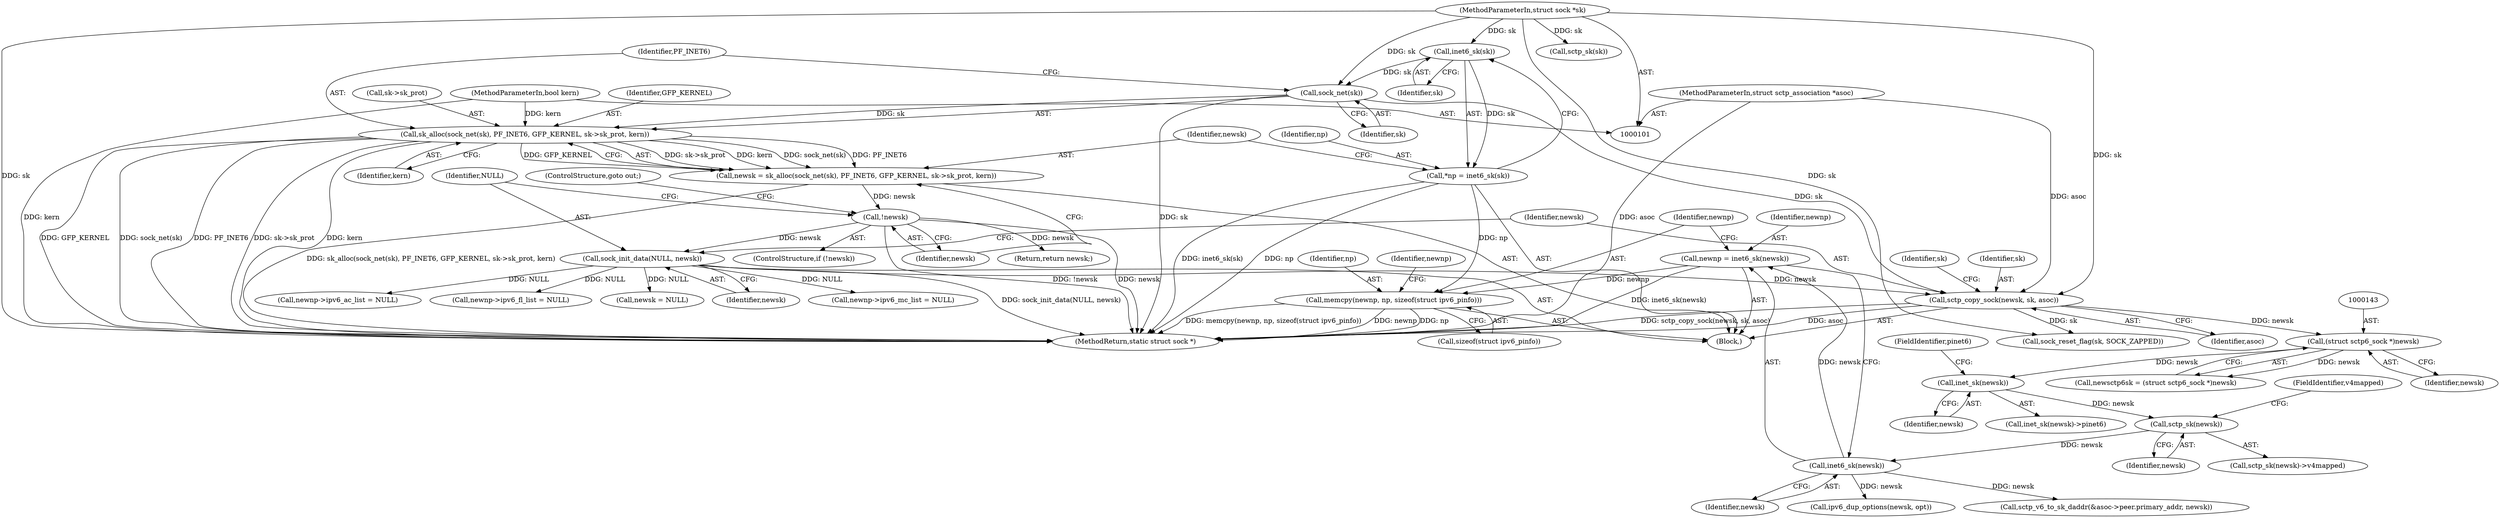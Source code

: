 digraph "0_linux_fdcee2cbb8438702ea1b328fb6e0ac5e9a40c7f8@API" {
"1000167" [label="(Call,memcpy(newnp, np, sizeof(struct ipv6_pinfo)))"];
"1000163" [label="(Call,newnp = inet6_sk(newsk))"];
"1000165" [label="(Call,inet6_sk(newsk))"];
"1000156" [label="(Call,sctp_sk(newsk))"];
"1000147" [label="(Call,inet_sk(newsk))"];
"1000142" [label="(Call,(struct sctp6_sock *)newsk)"];
"1000133" [label="(Call,sctp_copy_sock(newsk, sk, asoc))"];
"1000130" [label="(Call,sock_init_data(NULL, newsk))"];
"1000127" [label="(Call,!newsk)"];
"1000115" [label="(Call,newsk = sk_alloc(sock_net(sk), PF_INET6, GFP_KERNEL, sk->sk_prot, kern))"];
"1000117" [label="(Call,sk_alloc(sock_net(sk), PF_INET6, GFP_KERNEL, sk->sk_prot, kern))"];
"1000118" [label="(Call,sock_net(sk))"];
"1000111" [label="(Call,inet6_sk(sk))"];
"1000102" [label="(MethodParameterIn,struct sock *sk)"];
"1000104" [label="(MethodParameterIn,bool kern)"];
"1000103" [label="(MethodParameterIn,struct sctp_association *asoc)"];
"1000109" [label="(Call,*np = inet6_sk(sk))"];
"1000133" [label="(Call,sctp_copy_sock(newsk, sk, asoc))"];
"1000116" [label="(Identifier,newsk)"];
"1000177" [label="(Call,newnp->ipv6_ac_list = NULL)"];
"1000156" [label="(Call,sctp_sk(newsk))"];
"1000137" [label="(Call,sock_reset_flag(sk, SOCK_ZAPPED))"];
"1000128" [label="(Identifier,newsk)"];
"1000168" [label="(Identifier,newnp)"];
"1000134" [label="(Identifier,newsk)"];
"1000118" [label="(Call,sock_net(sk))"];
"1000155" [label="(Call,sctp_sk(newsk)->v4mapped)"];
"1000166" [label="(Identifier,newsk)"];
"1000115" [label="(Call,newsk = sk_alloc(sock_net(sk), PF_INET6, GFP_KERNEL, sk->sk_prot, kern))"];
"1000125" [label="(Identifier,kern)"];
"1000164" [label="(Identifier,newnp)"];
"1000174" [label="(Identifier,newnp)"];
"1000182" [label="(Call,newnp->ipv6_fl_list = NULL)"];
"1000230" [label="(Call,newsk = NULL)"];
"1000198" [label="(Call,ipv6_dup_options(newsk, opt))"];
"1000142" [label="(Call,(struct sctp6_sock *)newsk)"];
"1000140" [label="(Call,newsctp6sk = (struct sctp6_sock *)newsk)"];
"1000105" [label="(Block,)"];
"1000120" [label="(Identifier,PF_INET6)"];
"1000119" [label="(Identifier,sk)"];
"1000110" [label="(Identifier,np)"];
"1000129" [label="(ControlStructure,goto out;)"];
"1000234" [label="(Return,return newsk;)"];
"1000138" [label="(Identifier,sk)"];
"1000157" [label="(Identifier,newsk)"];
"1000127" [label="(Call,!newsk)"];
"1000126" [label="(ControlStructure,if (!newsk))"];
"1000144" [label="(Identifier,newsk)"];
"1000130" [label="(Call,sock_init_data(NULL, newsk))"];
"1000236" [label="(MethodReturn,static struct sock *)"];
"1000117" [label="(Call,sk_alloc(sock_net(sk), PF_INET6, GFP_KERNEL, sk->sk_prot, kern))"];
"1000136" [label="(Identifier,asoc)"];
"1000170" [label="(Call,sizeof(struct ipv6_pinfo))"];
"1000135" [label="(Identifier,sk)"];
"1000146" [label="(Call,inet_sk(newsk)->pinet6)"];
"1000103" [label="(MethodParameterIn,struct sctp_association *asoc)"];
"1000121" [label="(Identifier,GFP_KERNEL)"];
"1000111" [label="(Call,inet6_sk(sk))"];
"1000112" [label="(Identifier,sk)"];
"1000158" [label="(FieldIdentifier,v4mapped)"];
"1000148" [label="(Identifier,newsk)"];
"1000163" [label="(Call,newnp = inet6_sk(newsk))"];
"1000149" [label="(FieldIdentifier,pinet6)"];
"1000102" [label="(MethodParameterIn,struct sock *sk)"];
"1000109" [label="(Call,*np = inet6_sk(sk))"];
"1000132" [label="(Identifier,newsk)"];
"1000122" [label="(Call,sk->sk_prot)"];
"1000172" [label="(Call,newnp->ipv6_mc_list = NULL)"];
"1000147" [label="(Call,inet_sk(newsk))"];
"1000160" [label="(Call,sctp_sk(sk))"];
"1000131" [label="(Identifier,NULL)"];
"1000167" [label="(Call,memcpy(newnp, np, sizeof(struct ipv6_pinfo)))"];
"1000104" [label="(MethodParameterIn,bool kern)"];
"1000207" [label="(Call,sctp_v6_to_sk_daddr(&asoc->peer.primary_addr, newsk))"];
"1000165" [label="(Call,inet6_sk(newsk))"];
"1000169" [label="(Identifier,np)"];
"1000167" -> "1000105"  [label="AST: "];
"1000167" -> "1000170"  [label="CFG: "];
"1000168" -> "1000167"  [label="AST: "];
"1000169" -> "1000167"  [label="AST: "];
"1000170" -> "1000167"  [label="AST: "];
"1000174" -> "1000167"  [label="CFG: "];
"1000167" -> "1000236"  [label="DDG: newnp"];
"1000167" -> "1000236"  [label="DDG: np"];
"1000167" -> "1000236"  [label="DDG: memcpy(newnp, np, sizeof(struct ipv6_pinfo))"];
"1000163" -> "1000167"  [label="DDG: newnp"];
"1000109" -> "1000167"  [label="DDG: np"];
"1000163" -> "1000105"  [label="AST: "];
"1000163" -> "1000165"  [label="CFG: "];
"1000164" -> "1000163"  [label="AST: "];
"1000165" -> "1000163"  [label="AST: "];
"1000168" -> "1000163"  [label="CFG: "];
"1000163" -> "1000236"  [label="DDG: inet6_sk(newsk)"];
"1000165" -> "1000163"  [label="DDG: newsk"];
"1000165" -> "1000166"  [label="CFG: "];
"1000166" -> "1000165"  [label="AST: "];
"1000156" -> "1000165"  [label="DDG: newsk"];
"1000165" -> "1000198"  [label="DDG: newsk"];
"1000165" -> "1000207"  [label="DDG: newsk"];
"1000156" -> "1000155"  [label="AST: "];
"1000156" -> "1000157"  [label="CFG: "];
"1000157" -> "1000156"  [label="AST: "];
"1000158" -> "1000156"  [label="CFG: "];
"1000147" -> "1000156"  [label="DDG: newsk"];
"1000147" -> "1000146"  [label="AST: "];
"1000147" -> "1000148"  [label="CFG: "];
"1000148" -> "1000147"  [label="AST: "];
"1000149" -> "1000147"  [label="CFG: "];
"1000142" -> "1000147"  [label="DDG: newsk"];
"1000142" -> "1000140"  [label="AST: "];
"1000142" -> "1000144"  [label="CFG: "];
"1000143" -> "1000142"  [label="AST: "];
"1000144" -> "1000142"  [label="AST: "];
"1000140" -> "1000142"  [label="CFG: "];
"1000142" -> "1000140"  [label="DDG: newsk"];
"1000133" -> "1000142"  [label="DDG: newsk"];
"1000133" -> "1000105"  [label="AST: "];
"1000133" -> "1000136"  [label="CFG: "];
"1000134" -> "1000133"  [label="AST: "];
"1000135" -> "1000133"  [label="AST: "];
"1000136" -> "1000133"  [label="AST: "];
"1000138" -> "1000133"  [label="CFG: "];
"1000133" -> "1000236"  [label="DDG: sctp_copy_sock(newsk, sk, asoc)"];
"1000133" -> "1000236"  [label="DDG: asoc"];
"1000130" -> "1000133"  [label="DDG: newsk"];
"1000118" -> "1000133"  [label="DDG: sk"];
"1000102" -> "1000133"  [label="DDG: sk"];
"1000103" -> "1000133"  [label="DDG: asoc"];
"1000133" -> "1000137"  [label="DDG: sk"];
"1000130" -> "1000105"  [label="AST: "];
"1000130" -> "1000132"  [label="CFG: "];
"1000131" -> "1000130"  [label="AST: "];
"1000132" -> "1000130"  [label="AST: "];
"1000134" -> "1000130"  [label="CFG: "];
"1000130" -> "1000236"  [label="DDG: sock_init_data(NULL, newsk)"];
"1000127" -> "1000130"  [label="DDG: newsk"];
"1000130" -> "1000172"  [label="DDG: NULL"];
"1000130" -> "1000177"  [label="DDG: NULL"];
"1000130" -> "1000182"  [label="DDG: NULL"];
"1000130" -> "1000230"  [label="DDG: NULL"];
"1000127" -> "1000126"  [label="AST: "];
"1000127" -> "1000128"  [label="CFG: "];
"1000128" -> "1000127"  [label="AST: "];
"1000129" -> "1000127"  [label="CFG: "];
"1000131" -> "1000127"  [label="CFG: "];
"1000127" -> "1000236"  [label="DDG: !newsk"];
"1000127" -> "1000236"  [label="DDG: newsk"];
"1000115" -> "1000127"  [label="DDG: newsk"];
"1000127" -> "1000234"  [label="DDG: newsk"];
"1000115" -> "1000105"  [label="AST: "];
"1000115" -> "1000117"  [label="CFG: "];
"1000116" -> "1000115"  [label="AST: "];
"1000117" -> "1000115"  [label="AST: "];
"1000128" -> "1000115"  [label="CFG: "];
"1000115" -> "1000236"  [label="DDG: sk_alloc(sock_net(sk), PF_INET6, GFP_KERNEL, sk->sk_prot, kern)"];
"1000117" -> "1000115"  [label="DDG: sk->sk_prot"];
"1000117" -> "1000115"  [label="DDG: kern"];
"1000117" -> "1000115"  [label="DDG: sock_net(sk)"];
"1000117" -> "1000115"  [label="DDG: PF_INET6"];
"1000117" -> "1000115"  [label="DDG: GFP_KERNEL"];
"1000117" -> "1000125"  [label="CFG: "];
"1000118" -> "1000117"  [label="AST: "];
"1000120" -> "1000117"  [label="AST: "];
"1000121" -> "1000117"  [label="AST: "];
"1000122" -> "1000117"  [label="AST: "];
"1000125" -> "1000117"  [label="AST: "];
"1000117" -> "1000236"  [label="DDG: kern"];
"1000117" -> "1000236"  [label="DDG: GFP_KERNEL"];
"1000117" -> "1000236"  [label="DDG: sock_net(sk)"];
"1000117" -> "1000236"  [label="DDG: PF_INET6"];
"1000117" -> "1000236"  [label="DDG: sk->sk_prot"];
"1000118" -> "1000117"  [label="DDG: sk"];
"1000104" -> "1000117"  [label="DDG: kern"];
"1000118" -> "1000119"  [label="CFG: "];
"1000119" -> "1000118"  [label="AST: "];
"1000120" -> "1000118"  [label="CFG: "];
"1000118" -> "1000236"  [label="DDG: sk"];
"1000111" -> "1000118"  [label="DDG: sk"];
"1000102" -> "1000118"  [label="DDG: sk"];
"1000111" -> "1000109"  [label="AST: "];
"1000111" -> "1000112"  [label="CFG: "];
"1000112" -> "1000111"  [label="AST: "];
"1000109" -> "1000111"  [label="CFG: "];
"1000111" -> "1000109"  [label="DDG: sk"];
"1000102" -> "1000111"  [label="DDG: sk"];
"1000102" -> "1000101"  [label="AST: "];
"1000102" -> "1000236"  [label="DDG: sk"];
"1000102" -> "1000137"  [label="DDG: sk"];
"1000102" -> "1000160"  [label="DDG: sk"];
"1000104" -> "1000101"  [label="AST: "];
"1000104" -> "1000236"  [label="DDG: kern"];
"1000103" -> "1000101"  [label="AST: "];
"1000103" -> "1000236"  [label="DDG: asoc"];
"1000109" -> "1000105"  [label="AST: "];
"1000110" -> "1000109"  [label="AST: "];
"1000116" -> "1000109"  [label="CFG: "];
"1000109" -> "1000236"  [label="DDG: np"];
"1000109" -> "1000236"  [label="DDG: inet6_sk(sk)"];
}
